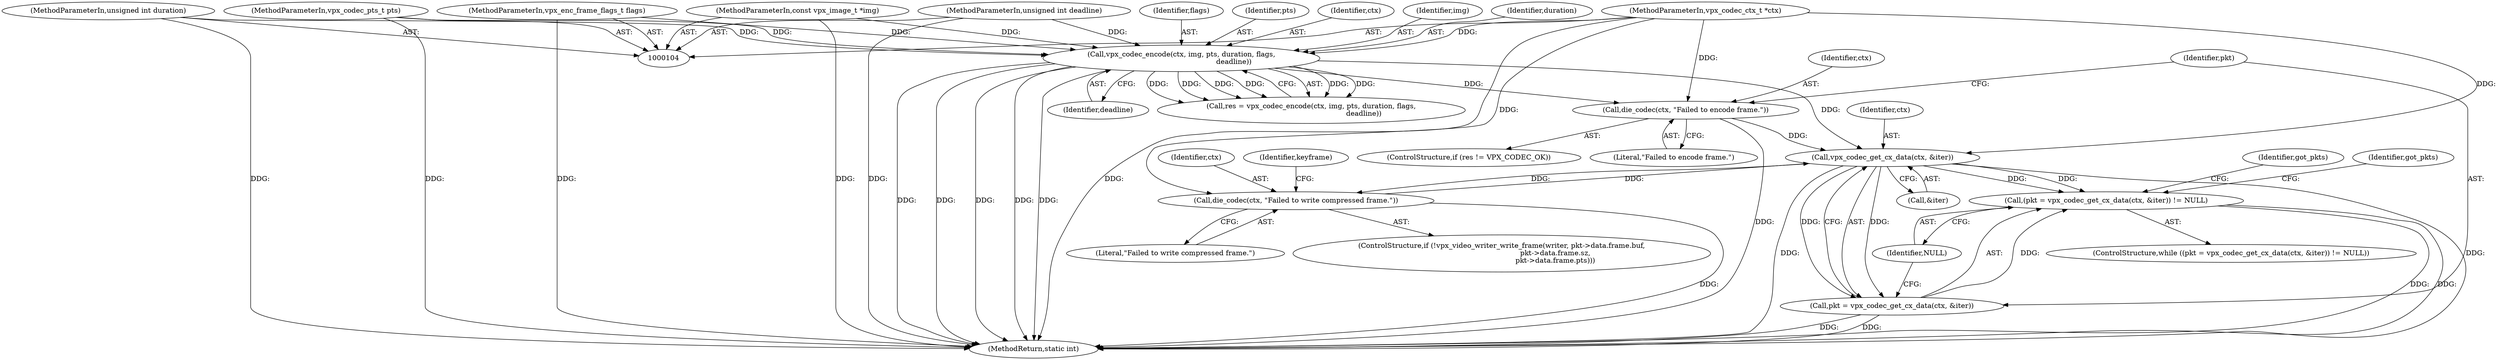 digraph "0_Android_5a9753fca56f0eeb9f61e342b2fccffc364f9426_16@pointer" {
"1000139" [label="(Call,die_codec(ctx, \"Failed to encode frame.\"))"];
"1000128" [label="(Call,vpx_codec_encode(ctx, img, pts, duration, flags,\n                                               deadline))"];
"1000105" [label="(MethodParameterIn,vpx_codec_ctx_t *ctx)"];
"1000106" [label="(MethodParameterIn,const vpx_image_t *img)"];
"1000107" [label="(MethodParameterIn,vpx_codec_pts_t pts)"];
"1000108" [label="(MethodParameterIn,unsigned int duration)"];
"1000109" [label="(MethodParameterIn,vpx_enc_frame_flags_t flags)"];
"1000110" [label="(MethodParameterIn,unsigned int deadline)"];
"1000146" [label="(Call,vpx_codec_get_cx_data(ctx, &iter))"];
"1000143" [label="(Call,(pkt = vpx_codec_get_cx_data(ctx, &iter)) != NULL)"];
"1000144" [label="(Call,pkt = vpx_codec_get_cx_data(ctx, &iter))"];
"1000201" [label="(Call,die_codec(ctx, \"Failed to write compressed frame.\"))"];
"1000140" [label="(Identifier,ctx)"];
"1000106" [label="(MethodParameterIn,const vpx_image_t *img)"];
"1000146" [label="(Call,vpx_codec_get_cx_data(ctx, &iter))"];
"1000139" [label="(Call,die_codec(ctx, \"Failed to encode frame.\"))"];
"1000176" [label="(ControlStructure,if (!vpx_video_writer_write_frame(writer, pkt->data.frame.buf,\n                                                pkt->data.frame.sz,\n                                                pkt->data.frame.pts)))"];
"1000126" [label="(Call,res = vpx_codec_encode(ctx, img, pts, duration, flags,\n                                               deadline))"];
"1000144" [label="(Call,pkt = vpx_codec_get_cx_data(ctx, &iter))"];
"1000148" [label="(Call,&iter)"];
"1000206" [label="(Identifier,keyframe)"];
"1000147" [label="(Identifier,ctx)"];
"1000213" [label="(MethodReturn,static int)"];
"1000128" [label="(Call,vpx_codec_encode(ctx, img, pts, duration, flags,\n                                               deadline))"];
"1000107" [label="(MethodParameterIn,vpx_codec_pts_t pts)"];
"1000108" [label="(MethodParameterIn,unsigned int duration)"];
"1000133" [label="(Identifier,flags)"];
"1000203" [label="(Literal,\"Failed to write compressed frame.\")"];
"1000109" [label="(MethodParameterIn,vpx_enc_frame_flags_t flags)"];
"1000110" [label="(MethodParameterIn,unsigned int deadline)"];
"1000131" [label="(Identifier,pts)"];
"1000150" [label="(Identifier,NULL)"];
"1000129" [label="(Identifier,ctx)"];
"1000212" [label="(Identifier,got_pkts)"];
"1000153" [label="(Identifier,got_pkts)"];
"1000202" [label="(Identifier,ctx)"];
"1000143" [label="(Call,(pkt = vpx_codec_get_cx_data(ctx, &iter)) != NULL)"];
"1000142" [label="(ControlStructure,while ((pkt = vpx_codec_get_cx_data(ctx, &iter)) != NULL))"];
"1000105" [label="(MethodParameterIn,vpx_codec_ctx_t *ctx)"];
"1000130" [label="(Identifier,img)"];
"1000135" [label="(ControlStructure,if (res != VPX_CODEC_OK))"];
"1000134" [label="(Identifier,deadline)"];
"1000201" [label="(Call,die_codec(ctx, \"Failed to write compressed frame.\"))"];
"1000132" [label="(Identifier,duration)"];
"1000141" [label="(Literal,\"Failed to encode frame.\")"];
"1000145" [label="(Identifier,pkt)"];
"1000139" -> "1000135"  [label="AST: "];
"1000139" -> "1000141"  [label="CFG: "];
"1000140" -> "1000139"  [label="AST: "];
"1000141" -> "1000139"  [label="AST: "];
"1000145" -> "1000139"  [label="CFG: "];
"1000139" -> "1000213"  [label="DDG: "];
"1000128" -> "1000139"  [label="DDG: "];
"1000105" -> "1000139"  [label="DDG: "];
"1000139" -> "1000146"  [label="DDG: "];
"1000128" -> "1000126"  [label="AST: "];
"1000128" -> "1000134"  [label="CFG: "];
"1000129" -> "1000128"  [label="AST: "];
"1000130" -> "1000128"  [label="AST: "];
"1000131" -> "1000128"  [label="AST: "];
"1000132" -> "1000128"  [label="AST: "];
"1000133" -> "1000128"  [label="AST: "];
"1000134" -> "1000128"  [label="AST: "];
"1000126" -> "1000128"  [label="CFG: "];
"1000128" -> "1000213"  [label="DDG: "];
"1000128" -> "1000213"  [label="DDG: "];
"1000128" -> "1000213"  [label="DDG: "];
"1000128" -> "1000213"  [label="DDG: "];
"1000128" -> "1000213"  [label="DDG: "];
"1000128" -> "1000126"  [label="DDG: "];
"1000128" -> "1000126"  [label="DDG: "];
"1000128" -> "1000126"  [label="DDG: "];
"1000128" -> "1000126"  [label="DDG: "];
"1000128" -> "1000126"  [label="DDG: "];
"1000128" -> "1000126"  [label="DDG: "];
"1000105" -> "1000128"  [label="DDG: "];
"1000106" -> "1000128"  [label="DDG: "];
"1000107" -> "1000128"  [label="DDG: "];
"1000108" -> "1000128"  [label="DDG: "];
"1000109" -> "1000128"  [label="DDG: "];
"1000110" -> "1000128"  [label="DDG: "];
"1000128" -> "1000146"  [label="DDG: "];
"1000105" -> "1000104"  [label="AST: "];
"1000105" -> "1000213"  [label="DDG: "];
"1000105" -> "1000146"  [label="DDG: "];
"1000105" -> "1000201"  [label="DDG: "];
"1000106" -> "1000104"  [label="AST: "];
"1000106" -> "1000213"  [label="DDG: "];
"1000107" -> "1000104"  [label="AST: "];
"1000107" -> "1000213"  [label="DDG: "];
"1000108" -> "1000104"  [label="AST: "];
"1000108" -> "1000213"  [label="DDG: "];
"1000109" -> "1000104"  [label="AST: "];
"1000109" -> "1000213"  [label="DDG: "];
"1000110" -> "1000104"  [label="AST: "];
"1000110" -> "1000213"  [label="DDG: "];
"1000146" -> "1000144"  [label="AST: "];
"1000146" -> "1000148"  [label="CFG: "];
"1000147" -> "1000146"  [label="AST: "];
"1000148" -> "1000146"  [label="AST: "];
"1000144" -> "1000146"  [label="CFG: "];
"1000146" -> "1000213"  [label="DDG: "];
"1000146" -> "1000213"  [label="DDG: "];
"1000146" -> "1000143"  [label="DDG: "];
"1000146" -> "1000143"  [label="DDG: "];
"1000146" -> "1000144"  [label="DDG: "];
"1000146" -> "1000144"  [label="DDG: "];
"1000201" -> "1000146"  [label="DDG: "];
"1000146" -> "1000201"  [label="DDG: "];
"1000143" -> "1000142"  [label="AST: "];
"1000143" -> "1000150"  [label="CFG: "];
"1000144" -> "1000143"  [label="AST: "];
"1000150" -> "1000143"  [label="AST: "];
"1000153" -> "1000143"  [label="CFG: "];
"1000212" -> "1000143"  [label="CFG: "];
"1000143" -> "1000213"  [label="DDG: "];
"1000143" -> "1000213"  [label="DDG: "];
"1000144" -> "1000143"  [label="DDG: "];
"1000145" -> "1000144"  [label="AST: "];
"1000150" -> "1000144"  [label="CFG: "];
"1000144" -> "1000213"  [label="DDG: "];
"1000144" -> "1000213"  [label="DDG: "];
"1000201" -> "1000176"  [label="AST: "];
"1000201" -> "1000203"  [label="CFG: "];
"1000202" -> "1000201"  [label="AST: "];
"1000203" -> "1000201"  [label="AST: "];
"1000206" -> "1000201"  [label="CFG: "];
"1000201" -> "1000213"  [label="DDG: "];
}
